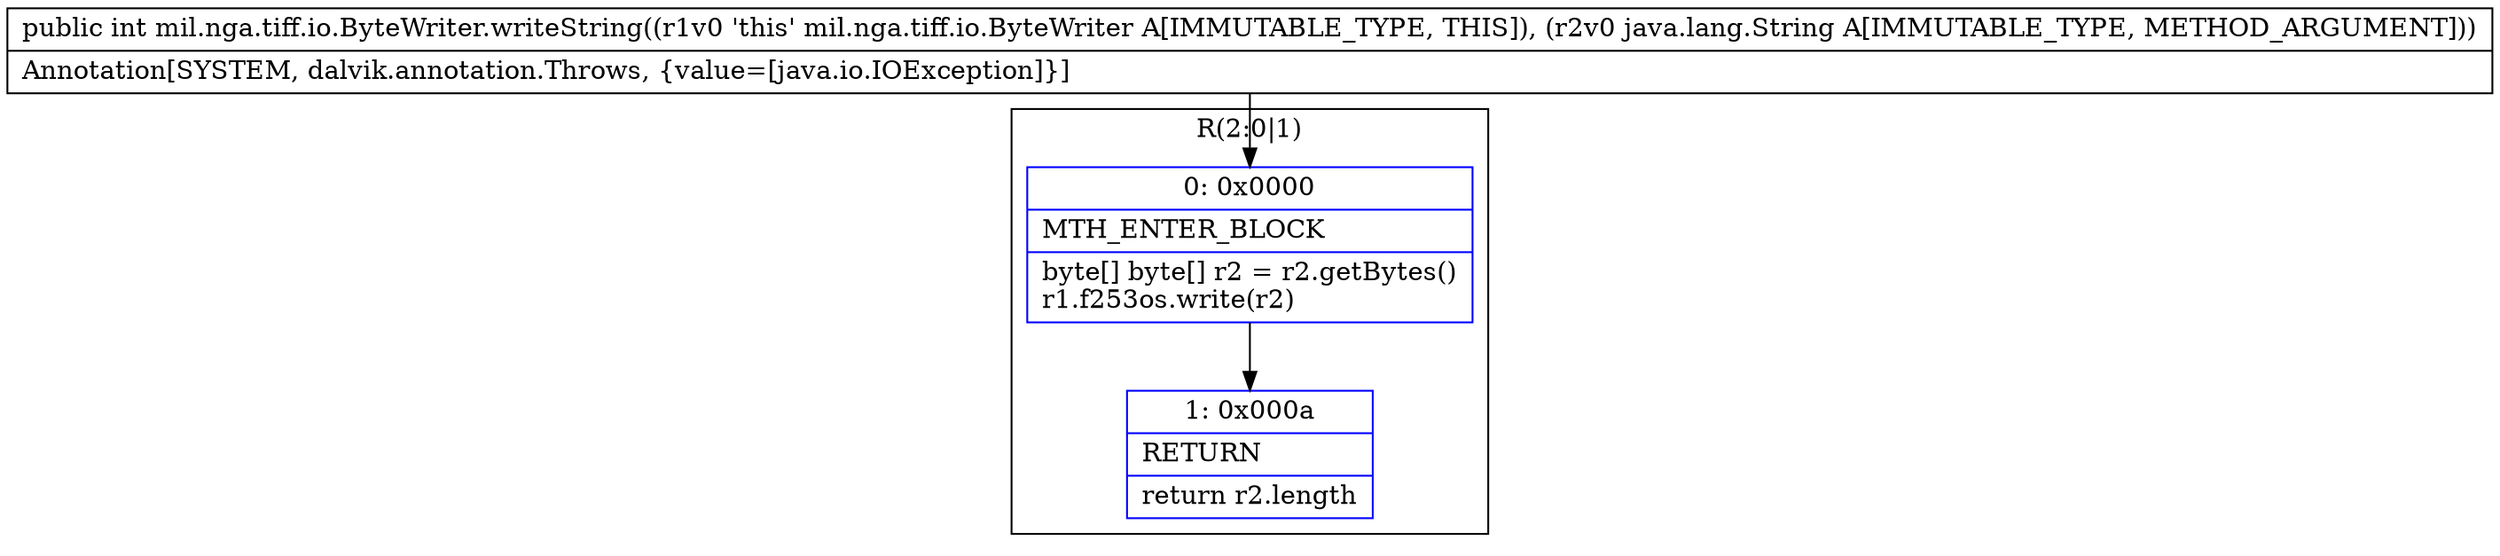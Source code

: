 digraph "CFG formil.nga.tiff.io.ByteWriter.writeString(Ljava\/lang\/String;)I" {
subgraph cluster_Region_420037103 {
label = "R(2:0|1)";
node [shape=record,color=blue];
Node_0 [shape=record,label="{0\:\ 0x0000|MTH_ENTER_BLOCK\l|byte[] byte[] r2 = r2.getBytes()\lr1.f253os.write(r2)\l}"];
Node_1 [shape=record,label="{1\:\ 0x000a|RETURN\l|return r2.length\l}"];
}
MethodNode[shape=record,label="{public int mil.nga.tiff.io.ByteWriter.writeString((r1v0 'this' mil.nga.tiff.io.ByteWriter A[IMMUTABLE_TYPE, THIS]), (r2v0 java.lang.String A[IMMUTABLE_TYPE, METHOD_ARGUMENT]))  | Annotation[SYSTEM, dalvik.annotation.Throws, \{value=[java.io.IOException]\}]\l}"];
MethodNode -> Node_0;
Node_0 -> Node_1;
}

